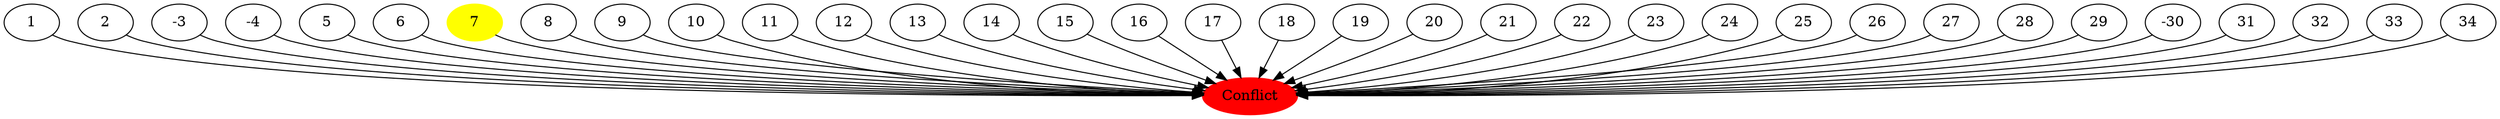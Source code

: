 digraph G {
"1" [color=black]
"2" [color=black]
"-3" [color=black]
"-4" [color=black]
"5" [color=black]
"6" [color=black]
"7" [style=filled,color=yellow]
"8" [color=black]
"9" [color=black]
"10" [color=black]
"11" [color=black]
"12" [color=black]
"13" [color=black]
"14" [color=black]
"15" [color=black]
"16" [color=black]
"17" [color=black]
"18" [color=black]
"19" [color=black]
"20" [color=black]
"21" [color=black]
"22" [color=black]
"23" [color=black]
"24" [color=black]
"25" [color=black]
"26" [color=black]
"27" [color=black]
"28" [color=black]
"29" [color=black]
"-30" [color=black]
"31" [color=black]
"32" [color=black]
"33" [color=black]
"34" [color=black]
"Conflict" [style=filled,color=red]
"1" -> "Conflict";
"2" -> "Conflict";
"-3" -> "Conflict";
"-4" -> "Conflict";
"5" -> "Conflict";
"6" -> "Conflict";
"7" -> "Conflict";
"8" -> "Conflict";
"9" -> "Conflict";
"10" -> "Conflict";
"11" -> "Conflict";
"12" -> "Conflict";
"13" -> "Conflict";
"14" -> "Conflict";
"15" -> "Conflict";
"16" -> "Conflict";
"17" -> "Conflict";
"18" -> "Conflict";
"19" -> "Conflict";
"20" -> "Conflict";
"21" -> "Conflict";
"22" -> "Conflict";
"23" -> "Conflict";
"24" -> "Conflict";
"25" -> "Conflict";
"26" -> "Conflict";
"27" -> "Conflict";
"28" -> "Conflict";
"29" -> "Conflict";
"-30" -> "Conflict";
"31" -> "Conflict";
"32" -> "Conflict";
"33" -> "Conflict";
"34" -> "Conflict";
}
